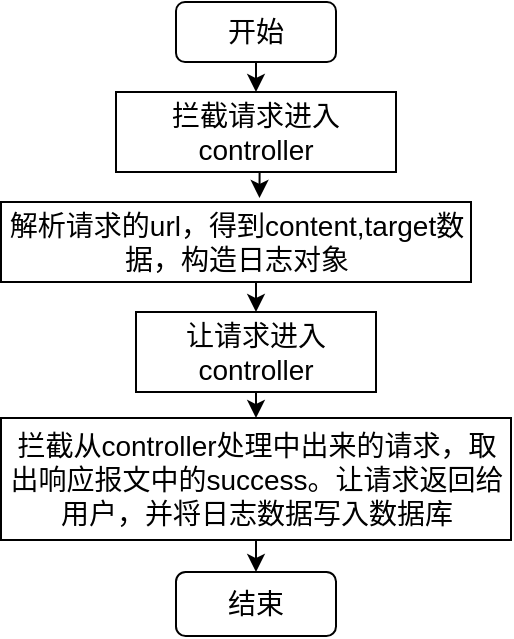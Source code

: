 <mxfile version="10.6.9" type="github"><diagram id="6a731a19-8d31-9384-78a2-239565b7b9f0" name="Page-1"><mxGraphModel dx="754" dy="436" grid="1" gridSize="10" guides="1" tooltips="1" connect="1" arrows="1" fold="1" page="1" pageScale="1" pageWidth="1169" pageHeight="827" background="#ffffff" math="0" shadow="0"><root><mxCell id="0"/><mxCell id="1" parent="0"/><mxCell id="3je7tGtDFjD84wDlbVsQ-79" style="edgeStyle=orthogonalEdgeStyle;rounded=0;orthogonalLoop=1;jettySize=auto;html=1;exitX=0.5;exitY=1;exitDx=0;exitDy=0;entryX=0.55;entryY=-0.05;entryDx=0;entryDy=0;entryPerimeter=0;" edge="1" parent="1" source="3je7tGtDFjD84wDlbVsQ-56" target="3je7tGtDFjD84wDlbVsQ-66"><mxGeometry relative="1" as="geometry"/></mxCell><mxCell id="3je7tGtDFjD84wDlbVsQ-56" value="拦截请求进入controller" style="rounded=0;whiteSpace=wrap;html=1;fontSize=14;" vertex="1" parent="1"><mxGeometry x="200" y="235" width="140" height="40" as="geometry"/></mxCell><mxCell id="3je7tGtDFjD84wDlbVsQ-78" style="edgeStyle=orthogonalEdgeStyle;rounded=0;orthogonalLoop=1;jettySize=auto;html=1;exitX=0.5;exitY=1;exitDx=0;exitDy=0;entryX=0.5;entryY=0;entryDx=0;entryDy=0;" edge="1" parent="1" source="3je7tGtDFjD84wDlbVsQ-63" target="3je7tGtDFjD84wDlbVsQ-56"><mxGeometry relative="1" as="geometry"/></mxCell><mxCell id="3je7tGtDFjD84wDlbVsQ-63" value="开始" style="shape=ext;rounded=1;whiteSpace=wrap;html=1;fontSize=14;" vertex="1" parent="1"><mxGeometry x="230" y="190" width="80" height="30" as="geometry"/></mxCell><mxCell id="3je7tGtDFjD84wDlbVsQ-64" value="结束" style="shape=ext;rounded=1;whiteSpace=wrap;html=1;fontSize=14;" vertex="1" parent="1"><mxGeometry x="230" y="475" width="80" height="32" as="geometry"/></mxCell><mxCell id="3je7tGtDFjD84wDlbVsQ-65" style="edgeStyle=orthogonalEdgeStyle;rounded=0;orthogonalLoop=1;jettySize=auto;html=1;exitX=0.5;exitY=1;exitDx=0;exitDy=0;entryX=0.5;entryY=0;entryDx=0;entryDy=0;fontSize=14;" edge="1" parent="1" source="3je7tGtDFjD84wDlbVsQ-66" target="3je7tGtDFjD84wDlbVsQ-68"><mxGeometry relative="1" as="geometry"/></mxCell><mxCell id="3je7tGtDFjD84wDlbVsQ-66" value="解析请求的url，得到content,target数据，构造日志对象" style="rounded=0;whiteSpace=wrap;html=1;fontSize=14;" vertex="1" parent="1"><mxGeometry x="142.5" y="290" width="235" height="40" as="geometry"/></mxCell><mxCell id="3je7tGtDFjD84wDlbVsQ-67" style="edgeStyle=orthogonalEdgeStyle;rounded=0;orthogonalLoop=1;jettySize=auto;html=1;exitX=0.5;exitY=1;exitDx=0;exitDy=0;fontSize=14;entryX=0.5;entryY=0;entryDx=0;entryDy=0;" edge="1" parent="1" source="3je7tGtDFjD84wDlbVsQ-68" target="3je7tGtDFjD84wDlbVsQ-74"><mxGeometry relative="1" as="geometry"><mxPoint x="270" y="415" as="targetPoint"/></mxGeometry></mxCell><mxCell id="3je7tGtDFjD84wDlbVsQ-68" value="让请求进入controller" style="rounded=0;whiteSpace=wrap;html=1;fontSize=14;" vertex="1" parent="1"><mxGeometry x="210" y="345" width="120" height="40" as="geometry"/></mxCell><mxCell id="3je7tGtDFjD84wDlbVsQ-69" style="edgeStyle=orthogonalEdgeStyle;rounded=0;orthogonalLoop=1;jettySize=auto;html=1;exitX=0.5;exitY=1;exitDx=0;exitDy=0;entryX=0.5;entryY=0;entryDx=0;entryDy=0;fontSize=14;" edge="1" parent="1" source="3je7tGtDFjD84wDlbVsQ-74" target="3je7tGtDFjD84wDlbVsQ-64"><mxGeometry relative="1" as="geometry"><mxPoint x="270" y="500" as="sourcePoint"/></mxGeometry></mxCell><mxCell id="3je7tGtDFjD84wDlbVsQ-74" value="拦截从controller处理中出来的请求，取出响应报文中的success。让请求返回给用户，并将日志数据写入数据库" style="rounded=0;whiteSpace=wrap;html=1;fontSize=14;" vertex="1" parent="1"><mxGeometry x="142.5" y="398" width="255" height="61" as="geometry"/></mxCell></root></mxGraphModel></diagram></mxfile>